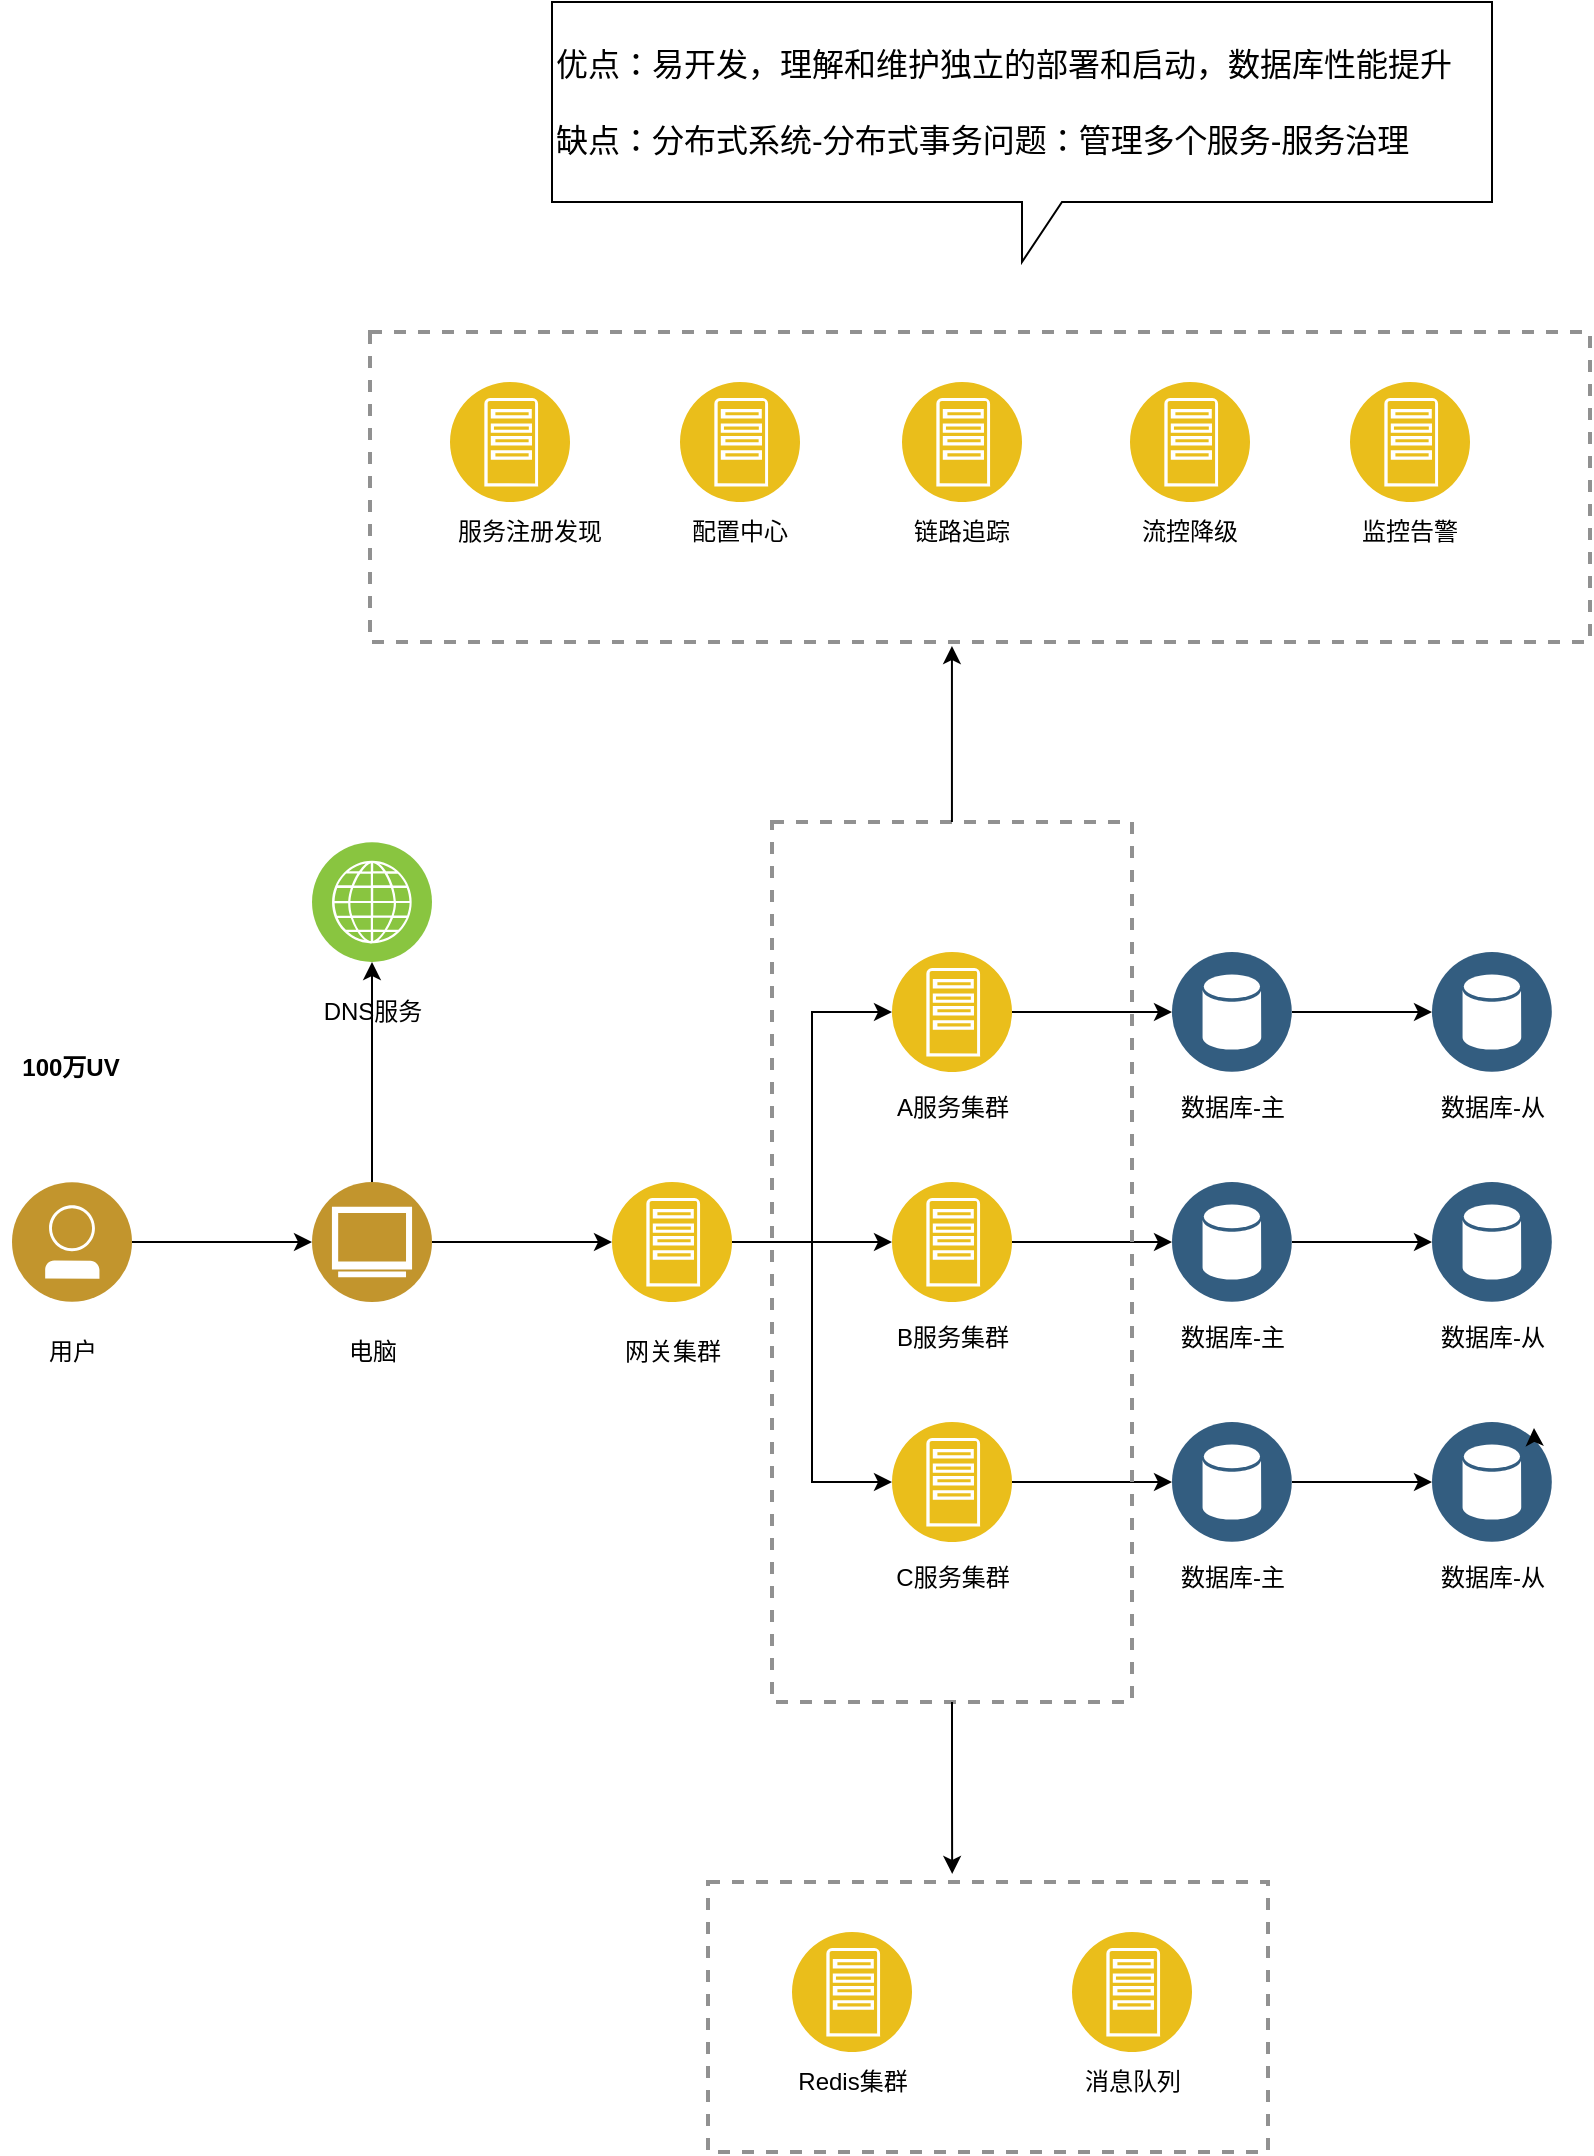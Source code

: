 <mxfile version="25.0.3">
  <diagram name="第 1 页" id="v08SBiCe49YFthJZVZgQ">
    <mxGraphModel dx="1434" dy="1915" grid="1" gridSize="10" guides="1" tooltips="1" connect="1" arrows="1" fold="1" page="1" pageScale="1" pageWidth="827" pageHeight="1169" math="0" shadow="0">
      <root>
        <mxCell id="0" />
        <mxCell id="1" parent="0" />
        <mxCell id="NUhmxYv8Nv4f0Cy1MO_9-7" style="edgeStyle=orthogonalEdgeStyle;rounded=0;orthogonalLoop=1;jettySize=auto;html=1;entryX=0;entryY=0.5;entryDx=0;entryDy=0;" edge="1" parent="1" source="NUhmxYv8Nv4f0Cy1MO_9-1" target="NUhmxYv8Nv4f0Cy1MO_9-3">
          <mxGeometry relative="1" as="geometry" />
        </mxCell>
        <mxCell id="NUhmxYv8Nv4f0Cy1MO_9-1" value="" style="image;aspect=fixed;perimeter=ellipsePerimeter;html=1;align=center;shadow=0;dashed=0;fontColor=#4277BB;labelBackgroundColor=default;fontSize=12;spacingTop=3;image=img/lib/ibm/users/user.svg;" vertex="1" parent="1">
          <mxGeometry x="30" y="270" width="60" height="60" as="geometry" />
        </mxCell>
        <mxCell id="NUhmxYv8Nv4f0Cy1MO_9-2" value="用户" style="text;html=1;align=center;verticalAlign=middle;resizable=0;points=[];autosize=1;strokeColor=none;fillColor=none;" vertex="1" parent="1">
          <mxGeometry x="35" y="340" width="50" height="30" as="geometry" />
        </mxCell>
        <mxCell id="NUhmxYv8Nv4f0Cy1MO_9-8" style="edgeStyle=orthogonalEdgeStyle;rounded=0;orthogonalLoop=1;jettySize=auto;html=1;entryX=0;entryY=0.5;entryDx=0;entryDy=0;" edge="1" parent="1" source="NUhmxYv8Nv4f0Cy1MO_9-3" target="NUhmxYv8Nv4f0Cy1MO_9-5">
          <mxGeometry relative="1" as="geometry" />
        </mxCell>
        <mxCell id="NUhmxYv8Nv4f0Cy1MO_9-11" style="edgeStyle=orthogonalEdgeStyle;rounded=0;orthogonalLoop=1;jettySize=auto;html=1;entryX=0.5;entryY=1;entryDx=0;entryDy=0;" edge="1" parent="1" source="NUhmxYv8Nv4f0Cy1MO_9-3" target="NUhmxYv8Nv4f0Cy1MO_9-9">
          <mxGeometry relative="1" as="geometry" />
        </mxCell>
        <mxCell id="NUhmxYv8Nv4f0Cy1MO_9-3" value="" style="image;aspect=fixed;perimeter=ellipsePerimeter;html=1;align=center;shadow=0;dashed=0;fontColor=#4277BB;labelBackgroundColor=default;fontSize=12;spacingTop=3;image=img/lib/ibm/users/browser.svg;" vertex="1" parent="1">
          <mxGeometry x="180" y="270" width="60" height="60" as="geometry" />
        </mxCell>
        <mxCell id="NUhmxYv8Nv4f0Cy1MO_9-4" value="电脑" style="text;html=1;align=center;verticalAlign=middle;resizable=0;points=[];autosize=1;strokeColor=none;fillColor=none;" vertex="1" parent="1">
          <mxGeometry x="185" y="340" width="50" height="30" as="geometry" />
        </mxCell>
        <mxCell id="NUhmxYv8Nv4f0Cy1MO_9-37" style="edgeStyle=orthogonalEdgeStyle;rounded=0;orthogonalLoop=1;jettySize=auto;html=1;entryX=0;entryY=0.5;entryDx=0;entryDy=0;" edge="1" parent="1" source="NUhmxYv8Nv4f0Cy1MO_9-5" target="NUhmxYv8Nv4f0Cy1MO_9-12">
          <mxGeometry relative="1" as="geometry" />
        </mxCell>
        <mxCell id="NUhmxYv8Nv4f0Cy1MO_9-38" style="edgeStyle=orthogonalEdgeStyle;rounded=0;orthogonalLoop=1;jettySize=auto;html=1;entryX=0;entryY=0.5;entryDx=0;entryDy=0;" edge="1" parent="1" source="NUhmxYv8Nv4f0Cy1MO_9-5" target="NUhmxYv8Nv4f0Cy1MO_9-16">
          <mxGeometry relative="1" as="geometry" />
        </mxCell>
        <mxCell id="NUhmxYv8Nv4f0Cy1MO_9-39" style="edgeStyle=orthogonalEdgeStyle;rounded=0;orthogonalLoop=1;jettySize=auto;html=1;entryX=0;entryY=0.5;entryDx=0;entryDy=0;" edge="1" parent="1" source="NUhmxYv8Nv4f0Cy1MO_9-5" target="NUhmxYv8Nv4f0Cy1MO_9-14">
          <mxGeometry relative="1" as="geometry" />
        </mxCell>
        <mxCell id="NUhmxYv8Nv4f0Cy1MO_9-5" value="" style="image;aspect=fixed;perimeter=ellipsePerimeter;html=1;align=center;shadow=0;dashed=0;fontColor=#4277BB;labelBackgroundColor=default;fontSize=12;spacingTop=3;image=img/lib/ibm/applications/app_server.svg;" vertex="1" parent="1">
          <mxGeometry x="330" y="270" width="60" height="60" as="geometry" />
        </mxCell>
        <mxCell id="NUhmxYv8Nv4f0Cy1MO_9-6" value="网关集群" style="text;html=1;align=center;verticalAlign=middle;resizable=0;points=[];autosize=1;strokeColor=none;fillColor=none;" vertex="1" parent="1">
          <mxGeometry x="325" y="340" width="70" height="30" as="geometry" />
        </mxCell>
        <mxCell id="NUhmxYv8Nv4f0Cy1MO_9-9" value="" style="image;aspect=fixed;perimeter=ellipsePerimeter;html=1;align=center;shadow=0;dashed=0;fontColor=#4277BB;labelBackgroundColor=default;fontSize=12;spacingTop=3;image=img/lib/ibm/infrastructure/channels.svg;" vertex="1" parent="1">
          <mxGeometry x="180" y="100" width="60" height="60" as="geometry" />
        </mxCell>
        <mxCell id="NUhmxYv8Nv4f0Cy1MO_9-10" value="DNS服务" style="text;html=1;align=center;verticalAlign=middle;resizable=0;points=[];autosize=1;strokeColor=none;fillColor=none;" vertex="1" parent="1">
          <mxGeometry x="175" y="170" width="70" height="30" as="geometry" />
        </mxCell>
        <mxCell id="NUhmxYv8Nv4f0Cy1MO_9-30" style="edgeStyle=orthogonalEdgeStyle;rounded=0;orthogonalLoop=1;jettySize=auto;html=1;entryX=0;entryY=0.5;entryDx=0;entryDy=0;" edge="1" parent="1" source="NUhmxYv8Nv4f0Cy1MO_9-12" target="NUhmxYv8Nv4f0Cy1MO_9-18">
          <mxGeometry relative="1" as="geometry" />
        </mxCell>
        <mxCell id="NUhmxYv8Nv4f0Cy1MO_9-12" value="" style="image;aspect=fixed;perimeter=ellipsePerimeter;html=1;align=center;shadow=0;dashed=0;fontColor=#4277BB;labelBackgroundColor=default;fontSize=12;spacingTop=3;image=img/lib/ibm/applications/app_server.svg;" vertex="1" parent="1">
          <mxGeometry x="470" y="155" width="60" height="60" as="geometry" />
        </mxCell>
        <mxCell id="NUhmxYv8Nv4f0Cy1MO_9-13" value="A服务集群" style="text;html=1;align=center;verticalAlign=middle;resizable=0;points=[];autosize=1;strokeColor=none;fillColor=none;" vertex="1" parent="1">
          <mxGeometry x="460" y="218" width="80" height="30" as="geometry" />
        </mxCell>
        <mxCell id="NUhmxYv8Nv4f0Cy1MO_9-32" style="edgeStyle=orthogonalEdgeStyle;rounded=0;orthogonalLoop=1;jettySize=auto;html=1;entryX=0;entryY=0.5;entryDx=0;entryDy=0;" edge="1" parent="1" source="NUhmxYv8Nv4f0Cy1MO_9-14" target="NUhmxYv8Nv4f0Cy1MO_9-22">
          <mxGeometry relative="1" as="geometry" />
        </mxCell>
        <mxCell id="NUhmxYv8Nv4f0Cy1MO_9-14" value="" style="image;aspect=fixed;perimeter=ellipsePerimeter;html=1;align=center;shadow=0;dashed=0;fontColor=#4277BB;labelBackgroundColor=default;fontSize=12;spacingTop=3;image=img/lib/ibm/applications/app_server.svg;" vertex="1" parent="1">
          <mxGeometry x="470" y="270" width="60" height="60" as="geometry" />
        </mxCell>
        <mxCell id="NUhmxYv8Nv4f0Cy1MO_9-15" value="B服务集群" style="text;html=1;align=center;verticalAlign=middle;resizable=0;points=[];autosize=1;strokeColor=none;fillColor=none;" vertex="1" parent="1">
          <mxGeometry x="460" y="333" width="80" height="30" as="geometry" />
        </mxCell>
        <mxCell id="NUhmxYv8Nv4f0Cy1MO_9-34" style="edgeStyle=orthogonalEdgeStyle;rounded=0;orthogonalLoop=1;jettySize=auto;html=1;entryX=0;entryY=0.5;entryDx=0;entryDy=0;" edge="1" parent="1" source="NUhmxYv8Nv4f0Cy1MO_9-16" target="NUhmxYv8Nv4f0Cy1MO_9-24">
          <mxGeometry relative="1" as="geometry" />
        </mxCell>
        <mxCell id="NUhmxYv8Nv4f0Cy1MO_9-16" value="" style="image;aspect=fixed;perimeter=ellipsePerimeter;html=1;align=center;shadow=0;dashed=0;fontColor=#4277BB;labelBackgroundColor=default;fontSize=12;spacingTop=3;image=img/lib/ibm/applications/app_server.svg;" vertex="1" parent="1">
          <mxGeometry x="470" y="390" width="60" height="60" as="geometry" />
        </mxCell>
        <mxCell id="NUhmxYv8Nv4f0Cy1MO_9-17" value="C服务集群" style="text;html=1;align=center;verticalAlign=middle;resizable=0;points=[];autosize=1;strokeColor=none;fillColor=none;" vertex="1" parent="1">
          <mxGeometry x="460" y="453" width="80" height="30" as="geometry" />
        </mxCell>
        <mxCell id="NUhmxYv8Nv4f0Cy1MO_9-31" style="edgeStyle=orthogonalEdgeStyle;rounded=0;orthogonalLoop=1;jettySize=auto;html=1;entryX=0;entryY=0.5;entryDx=0;entryDy=0;" edge="1" parent="1" source="NUhmxYv8Nv4f0Cy1MO_9-18" target="NUhmxYv8Nv4f0Cy1MO_9-20">
          <mxGeometry relative="1" as="geometry" />
        </mxCell>
        <mxCell id="NUhmxYv8Nv4f0Cy1MO_9-18" value="" style="image;aspect=fixed;perimeter=ellipsePerimeter;html=1;align=center;shadow=0;dashed=0;fontColor=#4277BB;labelBackgroundColor=default;fontSize=12;spacingTop=3;image=img/lib/ibm/data/data_services.svg;" vertex="1" parent="1">
          <mxGeometry x="610" y="155" width="60" height="60" as="geometry" />
        </mxCell>
        <mxCell id="NUhmxYv8Nv4f0Cy1MO_9-19" value="数据库-主" style="text;html=1;align=center;verticalAlign=middle;resizable=0;points=[];autosize=1;strokeColor=none;fillColor=none;" vertex="1" parent="1">
          <mxGeometry x="600" y="218" width="80" height="30" as="geometry" />
        </mxCell>
        <mxCell id="NUhmxYv8Nv4f0Cy1MO_9-20" value="" style="image;aspect=fixed;perimeter=ellipsePerimeter;html=1;align=center;shadow=0;dashed=0;fontColor=#4277BB;labelBackgroundColor=default;fontSize=12;spacingTop=3;image=img/lib/ibm/data/data_services.svg;" vertex="1" parent="1">
          <mxGeometry x="740" y="155" width="60" height="60" as="geometry" />
        </mxCell>
        <mxCell id="NUhmxYv8Nv4f0Cy1MO_9-21" value="数据库-从" style="text;html=1;align=center;verticalAlign=middle;resizable=0;points=[];autosize=1;strokeColor=none;fillColor=none;" vertex="1" parent="1">
          <mxGeometry x="730" y="218" width="80" height="30" as="geometry" />
        </mxCell>
        <mxCell id="NUhmxYv8Nv4f0Cy1MO_9-33" style="edgeStyle=orthogonalEdgeStyle;rounded=0;orthogonalLoop=1;jettySize=auto;html=1;entryX=0;entryY=0.5;entryDx=0;entryDy=0;" edge="1" parent="1" source="NUhmxYv8Nv4f0Cy1MO_9-22" target="NUhmxYv8Nv4f0Cy1MO_9-26">
          <mxGeometry relative="1" as="geometry" />
        </mxCell>
        <mxCell id="NUhmxYv8Nv4f0Cy1MO_9-22" value="" style="image;aspect=fixed;perimeter=ellipsePerimeter;html=1;align=center;shadow=0;dashed=0;fontColor=#4277BB;labelBackgroundColor=default;fontSize=12;spacingTop=3;image=img/lib/ibm/data/data_services.svg;" vertex="1" parent="1">
          <mxGeometry x="610" y="270" width="60" height="60" as="geometry" />
        </mxCell>
        <mxCell id="NUhmxYv8Nv4f0Cy1MO_9-23" value="数据库-主" style="text;html=1;align=center;verticalAlign=middle;resizable=0;points=[];autosize=1;strokeColor=none;fillColor=none;" vertex="1" parent="1">
          <mxGeometry x="600" y="333" width="80" height="30" as="geometry" />
        </mxCell>
        <mxCell id="NUhmxYv8Nv4f0Cy1MO_9-36" style="edgeStyle=orthogonalEdgeStyle;rounded=0;orthogonalLoop=1;jettySize=auto;html=1;entryX=0;entryY=0.5;entryDx=0;entryDy=0;" edge="1" parent="1" source="NUhmxYv8Nv4f0Cy1MO_9-24" target="NUhmxYv8Nv4f0Cy1MO_9-28">
          <mxGeometry relative="1" as="geometry" />
        </mxCell>
        <mxCell id="NUhmxYv8Nv4f0Cy1MO_9-24" value="" style="image;aspect=fixed;perimeter=ellipsePerimeter;html=1;align=center;shadow=0;dashed=0;fontColor=#4277BB;labelBackgroundColor=default;fontSize=12;spacingTop=3;image=img/lib/ibm/data/data_services.svg;" vertex="1" parent="1">
          <mxGeometry x="610" y="390" width="60" height="60" as="geometry" />
        </mxCell>
        <mxCell id="NUhmxYv8Nv4f0Cy1MO_9-25" value="数据库-主" style="text;html=1;align=center;verticalAlign=middle;resizable=0;points=[];autosize=1;strokeColor=none;fillColor=none;" vertex="1" parent="1">
          <mxGeometry x="600" y="453" width="80" height="30" as="geometry" />
        </mxCell>
        <mxCell id="NUhmxYv8Nv4f0Cy1MO_9-26" value="" style="image;aspect=fixed;perimeter=ellipsePerimeter;html=1;align=center;shadow=0;dashed=0;fontColor=#4277BB;labelBackgroundColor=default;fontSize=12;spacingTop=3;image=img/lib/ibm/data/data_services.svg;" vertex="1" parent="1">
          <mxGeometry x="740" y="270" width="60" height="60" as="geometry" />
        </mxCell>
        <mxCell id="NUhmxYv8Nv4f0Cy1MO_9-27" value="数据库-从" style="text;html=1;align=center;verticalAlign=middle;resizable=0;points=[];autosize=1;strokeColor=none;fillColor=none;" vertex="1" parent="1">
          <mxGeometry x="730" y="333" width="80" height="30" as="geometry" />
        </mxCell>
        <mxCell id="NUhmxYv8Nv4f0Cy1MO_9-28" value="" style="image;aspect=fixed;perimeter=ellipsePerimeter;html=1;align=center;shadow=0;dashed=0;fontColor=#4277BB;labelBackgroundColor=default;fontSize=12;spacingTop=3;image=img/lib/ibm/data/data_services.svg;" vertex="1" parent="1">
          <mxGeometry x="740" y="390" width="60" height="60" as="geometry" />
        </mxCell>
        <mxCell id="NUhmxYv8Nv4f0Cy1MO_9-29" value="数据库-从" style="text;html=1;align=center;verticalAlign=middle;resizable=0;points=[];autosize=1;strokeColor=none;fillColor=none;" vertex="1" parent="1">
          <mxGeometry x="730" y="453" width="80" height="30" as="geometry" />
        </mxCell>
        <mxCell id="NUhmxYv8Nv4f0Cy1MO_9-35" style="edgeStyle=orthogonalEdgeStyle;rounded=0;orthogonalLoop=1;jettySize=auto;html=1;exitX=1;exitY=0;exitDx=0;exitDy=0;entryX=0.85;entryY=0.05;entryDx=0;entryDy=0;entryPerimeter=0;" edge="1" parent="1" source="NUhmxYv8Nv4f0Cy1MO_9-28" target="NUhmxYv8Nv4f0Cy1MO_9-28">
          <mxGeometry relative="1" as="geometry" />
        </mxCell>
        <mxCell id="NUhmxYv8Nv4f0Cy1MO_9-40" value="" style="image;aspect=fixed;perimeter=ellipsePerimeter;html=1;align=center;shadow=0;dashed=0;fontColor=#4277BB;labelBackgroundColor=default;fontSize=12;spacingTop=3;image=img/lib/ibm/applications/app_server.svg;" vertex="1" parent="1">
          <mxGeometry x="420" y="645" width="60" height="60" as="geometry" />
        </mxCell>
        <mxCell id="NUhmxYv8Nv4f0Cy1MO_9-41" value="Redis集群" style="text;html=1;align=center;verticalAlign=middle;resizable=0;points=[];autosize=1;strokeColor=none;fillColor=none;" vertex="1" parent="1">
          <mxGeometry x="410" y="705" width="80" height="30" as="geometry" />
        </mxCell>
        <mxCell id="NUhmxYv8Nv4f0Cy1MO_9-42" value="" style="image;aspect=fixed;perimeter=ellipsePerimeter;html=1;align=center;shadow=0;dashed=0;fontColor=#4277BB;labelBackgroundColor=default;fontSize=12;spacingTop=3;image=img/lib/ibm/applications/app_server.svg;" vertex="1" parent="1">
          <mxGeometry x="560" y="645" width="60" height="60" as="geometry" />
        </mxCell>
        <mxCell id="NUhmxYv8Nv4f0Cy1MO_9-43" value="消息队列" style="text;html=1;align=center;verticalAlign=middle;resizable=0;points=[];autosize=1;strokeColor=none;fillColor=none;" vertex="1" parent="1">
          <mxGeometry x="555" y="705" width="70" height="30" as="geometry" />
        </mxCell>
        <mxCell id="NUhmxYv8Nv4f0Cy1MO_9-44" value="" style="fontStyle=0;verticalAlign=top;align=center;spacingTop=-2;fillColor=none;rounded=0;whiteSpace=wrap;html=1;strokeColor=#919191;strokeWidth=2;dashed=1;container=1;collapsible=0;expand=0;recursiveResize=0;" vertex="1" parent="1">
          <mxGeometry x="378" y="620" width="280" height="135" as="geometry" />
        </mxCell>
        <mxCell id="NUhmxYv8Nv4f0Cy1MO_9-46" value="" style="fontStyle=0;verticalAlign=top;align=center;spacingTop=-2;fillColor=none;rounded=0;whiteSpace=wrap;html=1;strokeColor=#919191;strokeWidth=2;dashed=1;container=1;collapsible=0;expand=0;recursiveResize=0;" vertex="1" parent="1">
          <mxGeometry x="410" y="90" width="180" height="440" as="geometry" />
        </mxCell>
        <mxCell id="NUhmxYv8Nv4f0Cy1MO_9-48" style="edgeStyle=orthogonalEdgeStyle;rounded=0;orthogonalLoop=1;jettySize=auto;html=1;entryX=0.436;entryY=-0.03;entryDx=0;entryDy=0;entryPerimeter=0;" edge="1" parent="1" source="NUhmxYv8Nv4f0Cy1MO_9-46" target="NUhmxYv8Nv4f0Cy1MO_9-44">
          <mxGeometry relative="1" as="geometry" />
        </mxCell>
        <mxCell id="NUhmxYv8Nv4f0Cy1MO_9-63" value="" style="group" vertex="1" connectable="0" parent="1">
          <mxGeometry x="209" y="-155" width="610" height="155" as="geometry" />
        </mxCell>
        <mxCell id="NUhmxYv8Nv4f0Cy1MO_9-50" value="" style="fontStyle=0;verticalAlign=top;align=center;spacingTop=-2;fillColor=none;rounded=0;whiteSpace=wrap;html=1;strokeColor=#919191;strokeWidth=2;dashed=1;container=0;collapsible=0;expand=0;recursiveResize=0;" vertex="1" parent="NUhmxYv8Nv4f0Cy1MO_9-63">
          <mxGeometry width="610" height="155" as="geometry" />
        </mxCell>
        <mxCell id="NUhmxYv8Nv4f0Cy1MO_9-49" value="" style="image;aspect=fixed;perimeter=ellipsePerimeter;html=1;align=center;shadow=0;dashed=0;fontColor=#4277BB;labelBackgroundColor=default;fontSize=12;spacingTop=3;image=img/lib/ibm/applications/app_server.svg;container=0;" vertex="1" parent="NUhmxYv8Nv4f0Cy1MO_9-63">
          <mxGeometry x="40" y="25" width="60" height="60" as="geometry" />
        </mxCell>
        <mxCell id="NUhmxYv8Nv4f0Cy1MO_9-51" value="服务注册发现" style="text;html=1;align=center;verticalAlign=middle;whiteSpace=wrap;rounded=0;container=0;" vertex="1" parent="NUhmxYv8Nv4f0Cy1MO_9-63">
          <mxGeometry x="40" y="85" width="80" height="30" as="geometry" />
        </mxCell>
        <mxCell id="NUhmxYv8Nv4f0Cy1MO_9-55" value="配置中心" style="text;html=1;align=center;verticalAlign=middle;whiteSpace=wrap;rounded=0;container=0;" vertex="1" parent="NUhmxYv8Nv4f0Cy1MO_9-63">
          <mxGeometry x="145" y="85" width="80" height="30" as="geometry" />
        </mxCell>
        <mxCell id="NUhmxYv8Nv4f0Cy1MO_9-56" value="" style="image;aspect=fixed;perimeter=ellipsePerimeter;html=1;align=center;shadow=0;dashed=0;fontColor=#4277BB;labelBackgroundColor=default;fontSize=12;spacingTop=3;image=img/lib/ibm/applications/app_server.svg;container=0;" vertex="1" parent="NUhmxYv8Nv4f0Cy1MO_9-63">
          <mxGeometry x="155" y="25" width="60" height="60" as="geometry" />
        </mxCell>
        <mxCell id="NUhmxYv8Nv4f0Cy1MO_9-57" value="链路追踪" style="text;html=1;align=center;verticalAlign=middle;whiteSpace=wrap;rounded=0;container=0;" vertex="1" parent="NUhmxYv8Nv4f0Cy1MO_9-63">
          <mxGeometry x="256" y="85" width="80" height="30" as="geometry" />
        </mxCell>
        <mxCell id="NUhmxYv8Nv4f0Cy1MO_9-58" value="" style="image;aspect=fixed;perimeter=ellipsePerimeter;html=1;align=center;shadow=0;dashed=0;fontColor=#4277BB;labelBackgroundColor=default;fontSize=12;spacingTop=3;image=img/lib/ibm/applications/app_server.svg;container=0;" vertex="1" parent="NUhmxYv8Nv4f0Cy1MO_9-63">
          <mxGeometry x="266" y="25" width="60" height="60" as="geometry" />
        </mxCell>
        <mxCell id="NUhmxYv8Nv4f0Cy1MO_9-59" value="流控降级" style="text;html=1;align=center;verticalAlign=middle;whiteSpace=wrap;rounded=0;container=0;" vertex="1" parent="NUhmxYv8Nv4f0Cy1MO_9-63">
          <mxGeometry x="370" y="85" width="80" height="30" as="geometry" />
        </mxCell>
        <mxCell id="NUhmxYv8Nv4f0Cy1MO_9-60" value="" style="image;aspect=fixed;perimeter=ellipsePerimeter;html=1;align=center;shadow=0;dashed=0;fontColor=#4277BB;labelBackgroundColor=default;fontSize=12;spacingTop=3;image=img/lib/ibm/applications/app_server.svg;container=0;" vertex="1" parent="NUhmxYv8Nv4f0Cy1MO_9-63">
          <mxGeometry x="380" y="25" width="60" height="60" as="geometry" />
        </mxCell>
        <mxCell id="NUhmxYv8Nv4f0Cy1MO_9-61" value="监控告警" style="text;html=1;align=center;verticalAlign=middle;whiteSpace=wrap;rounded=0;container=0;" vertex="1" parent="NUhmxYv8Nv4f0Cy1MO_9-63">
          <mxGeometry x="480" y="85" width="80" height="30" as="geometry" />
        </mxCell>
        <mxCell id="NUhmxYv8Nv4f0Cy1MO_9-62" value="" style="image;aspect=fixed;perimeter=ellipsePerimeter;html=1;align=center;shadow=0;dashed=0;fontColor=#4277BB;labelBackgroundColor=default;fontSize=12;spacingTop=3;image=img/lib/ibm/applications/app_server.svg;container=0;" vertex="1" parent="NUhmxYv8Nv4f0Cy1MO_9-63">
          <mxGeometry x="490" y="25" width="60" height="60" as="geometry" />
        </mxCell>
        <mxCell id="NUhmxYv8Nv4f0Cy1MO_9-64" style="edgeStyle=orthogonalEdgeStyle;rounded=0;orthogonalLoop=1;jettySize=auto;html=1;entryX=0.477;entryY=1.013;entryDx=0;entryDy=0;entryPerimeter=0;" edge="1" parent="1" source="NUhmxYv8Nv4f0Cy1MO_9-46" target="NUhmxYv8Nv4f0Cy1MO_9-50">
          <mxGeometry relative="1" as="geometry" />
        </mxCell>
        <mxCell id="NUhmxYv8Nv4f0Cy1MO_9-65" value="优点：易开发，理解和维护独立的部署和启动，数据库性能提升&lt;div&gt;&lt;br&gt;&lt;/div&gt;&lt;div&gt;缺点：分布式系统-分布式事务问题：管理多个服务-服务治理&lt;/div&gt;" style="shape=callout;whiteSpace=wrap;html=1;perimeter=calloutPerimeter;align=left;fontSize=16;" vertex="1" parent="1">
          <mxGeometry x="300" y="-320" width="470" height="130" as="geometry" />
        </mxCell>
        <mxCell id="NUhmxYv8Nv4f0Cy1MO_9-66" value="100万UV" style="text;html=1;align=center;verticalAlign=middle;resizable=0;points=[];autosize=1;strokeColor=none;fillColor=none;fontStyle=1" vertex="1" parent="1">
          <mxGeometry x="24" y="198" width="70" height="30" as="geometry" />
        </mxCell>
      </root>
    </mxGraphModel>
  </diagram>
</mxfile>
